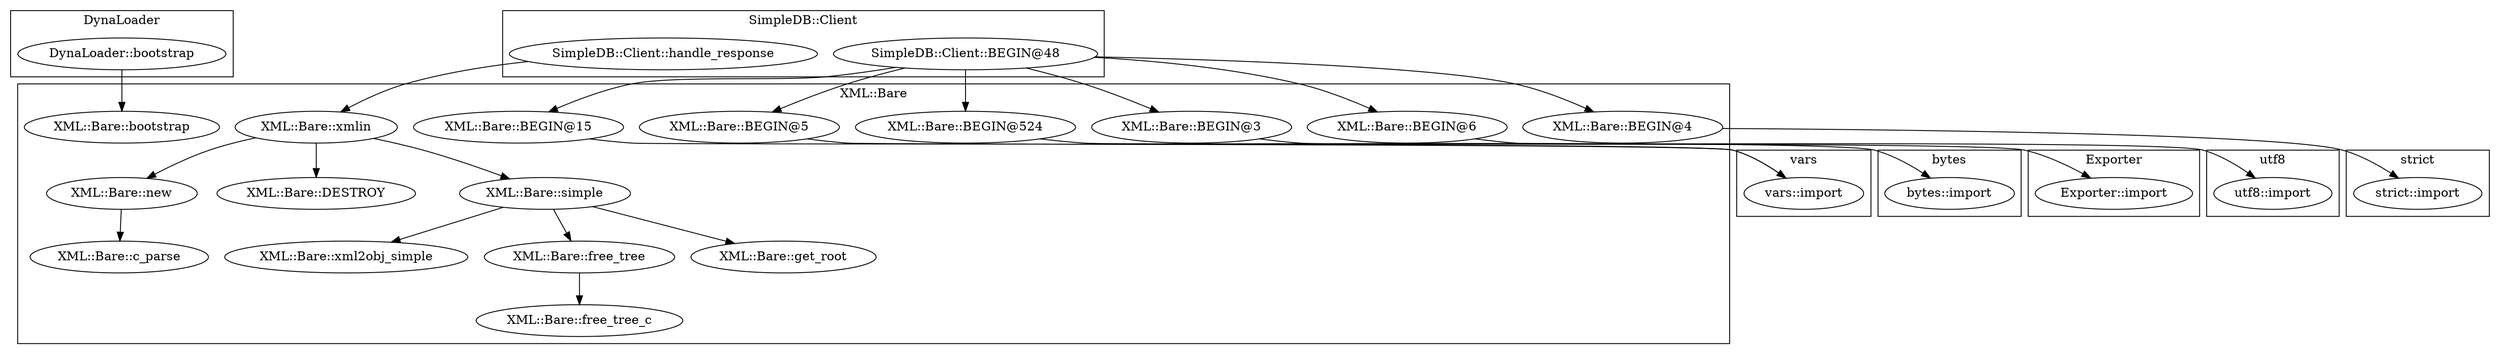 digraph {
graph [overlap=false]
subgraph cluster_DynaLoader {
	label="DynaLoader";
	"DynaLoader::bootstrap";
}
subgraph cluster_vars {
	label="vars";
	"vars::import";
}
subgraph cluster_XML_Bare {
	label="XML::Bare";
	"XML::Bare::new";
	"XML::Bare::xmlin";
	"XML::Bare::get_root";
	"XML::Bare::free_tree_c";
	"XML::Bare::bootstrap";
	"XML::Bare::BEGIN@5";
	"XML::Bare::xml2obj_simple";
	"XML::Bare::DESTROY";
	"XML::Bare::simple";
	"XML::Bare::BEGIN@15";
	"XML::Bare::BEGIN@524";
	"XML::Bare::BEGIN@3";
	"XML::Bare::c_parse";
	"XML::Bare::BEGIN@6";
	"XML::Bare::free_tree";
	"XML::Bare::BEGIN@4";
}
subgraph cluster_bytes {
	label="bytes";
	"bytes::import";
}
subgraph cluster_utf8 {
	label="utf8";
	"utf8::import";
}
subgraph cluster_SimpleDB_Client {
	label="SimpleDB::Client";
	"SimpleDB::Client::BEGIN@48";
	"SimpleDB::Client::handle_response";
}
subgraph cluster_strict {
	label="strict";
	"strict::import";
}
subgraph cluster_Exporter {
	label="Exporter";
	"Exporter::import";
}
"XML::Bare::BEGIN@524" -> "bytes::import";
"XML::Bare::BEGIN@3" -> "Exporter::import";
"SimpleDB::Client::BEGIN@48" -> "XML::Bare::BEGIN@4";
"SimpleDB::Client::BEGIN@48" -> "XML::Bare::BEGIN@524";
"SimpleDB::Client::handle_response" -> "XML::Bare::xmlin";
"DynaLoader::bootstrap" -> "XML::Bare::bootstrap";
"XML::Bare::simple" -> "XML::Bare::xml2obj_simple";
"XML::Bare::free_tree" -> "XML::Bare::free_tree_c";
"SimpleDB::Client::BEGIN@48" -> "XML::Bare::BEGIN@5";
"XML::Bare::xmlin" -> "XML::Bare::DESTROY";
"SimpleDB::Client::BEGIN@48" -> "XML::Bare::BEGIN@3";
"XML::Bare::simple" -> "XML::Bare::get_root";
"XML::Bare::simple" -> "XML::Bare::free_tree";
"XML::Bare::xmlin" -> "XML::Bare::new";
"XML::Bare::BEGIN@5" -> "vars::import";
"XML::Bare::BEGIN@15" -> "vars::import";
"XML::Bare::xmlin" -> "XML::Bare::simple";
"XML::Bare::new" -> "XML::Bare::c_parse";
"SimpleDB::Client::BEGIN@48" -> "XML::Bare::BEGIN@6";
"SimpleDB::Client::BEGIN@48" -> "XML::Bare::BEGIN@15";
"XML::Bare::BEGIN@6" -> "utf8::import";
"XML::Bare::BEGIN@4" -> "strict::import";
}
